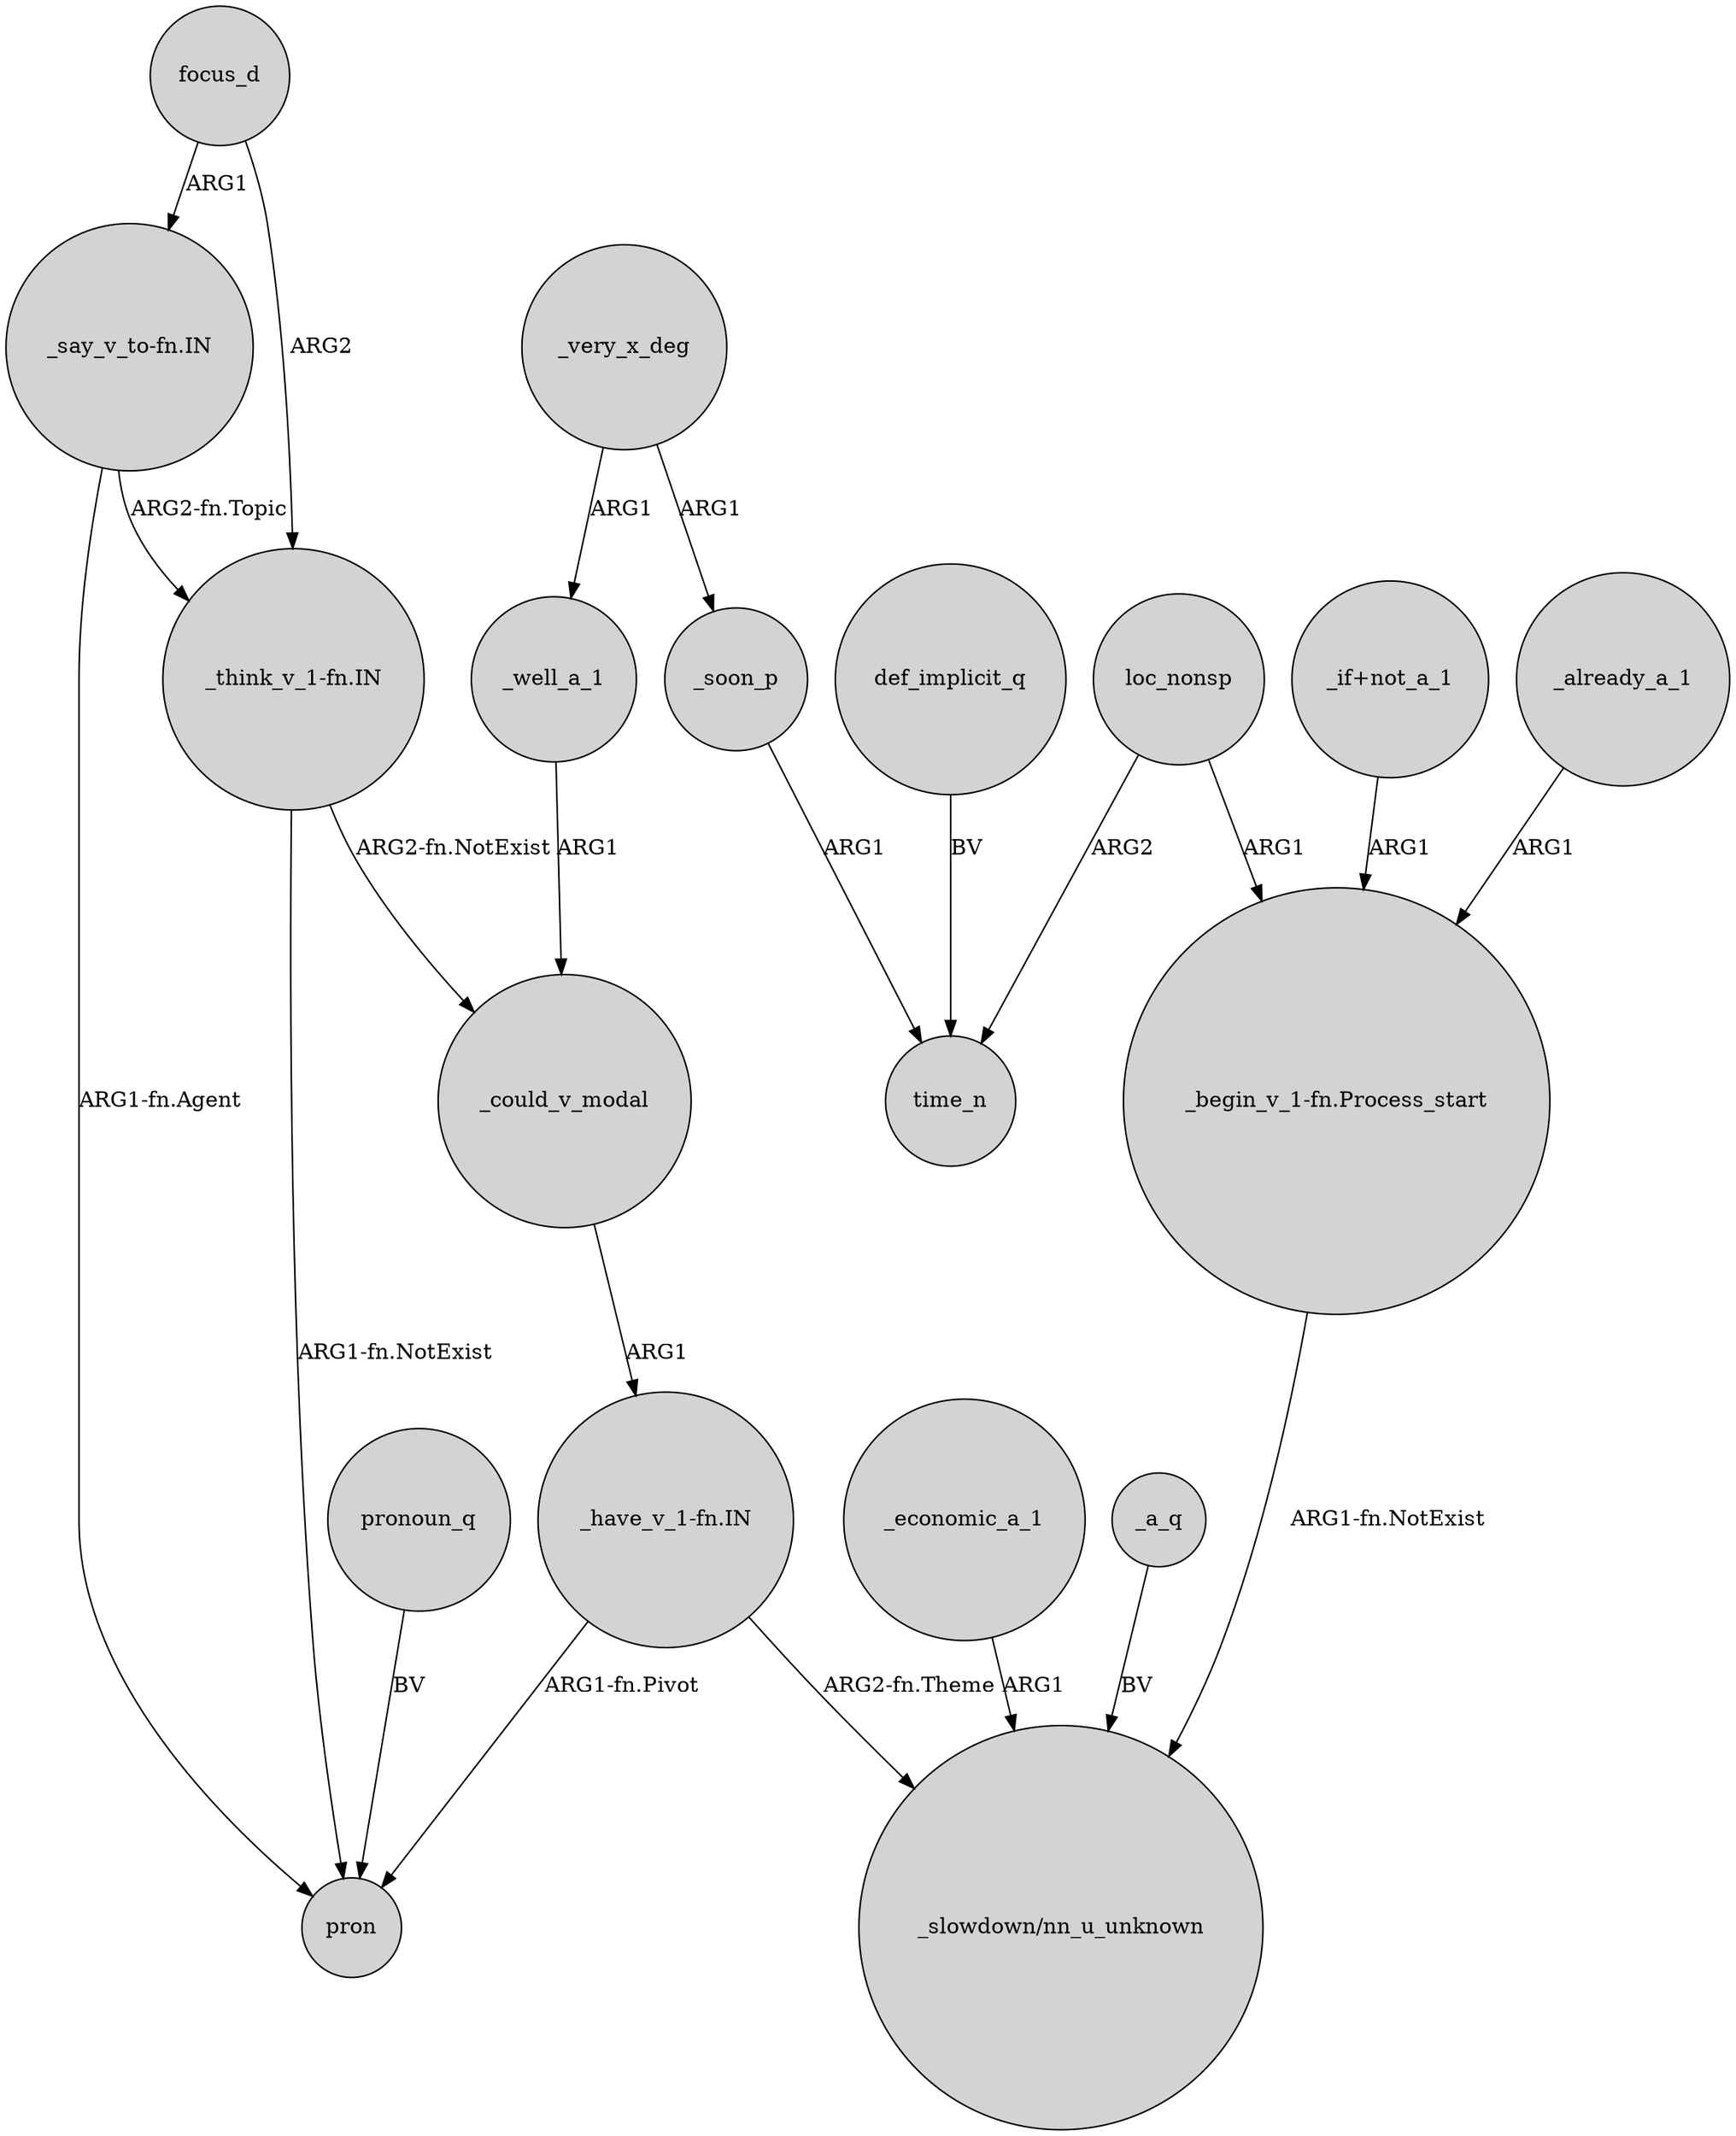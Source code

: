 digraph {
	node [shape=circle style=filled]
	focus_d -> "_think_v_1-fn.IN" [label=ARG2]
	_very_x_deg -> _well_a_1 [label=ARG1]
	"_think_v_1-fn.IN" -> pron [label="ARG1-fn.NotExist"]
	"_have_v_1-fn.IN" -> "_slowdown/nn_u_unknown" [label="ARG2-fn.Theme"]
	"_think_v_1-fn.IN" -> _could_v_modal [label="ARG2-fn.NotExist"]
	"_say_v_to-fn.IN" -> "_think_v_1-fn.IN" [label="ARG2-fn.Topic"]
	"_have_v_1-fn.IN" -> pron [label="ARG1-fn.Pivot"]
	focus_d -> "_say_v_to-fn.IN" [label=ARG1]
	loc_nonsp -> time_n [label=ARG2]
	_well_a_1 -> _could_v_modal [label=ARG1]
	pronoun_q -> pron [label=BV]
	_could_v_modal -> "_have_v_1-fn.IN" [label=ARG1]
	_very_x_deg -> _soon_p [label=ARG1]
	_economic_a_1 -> "_slowdown/nn_u_unknown" [label=ARG1]
	_a_q -> "_slowdown/nn_u_unknown" [label=BV]
	"_say_v_to-fn.IN" -> pron [label="ARG1-fn.Agent"]
	_soon_p -> time_n [label=ARG1]
	"_if+not_a_1" -> "_begin_v_1-fn.Process_start" [label=ARG1]
	_already_a_1 -> "_begin_v_1-fn.Process_start" [label=ARG1]
	"_begin_v_1-fn.Process_start" -> "_slowdown/nn_u_unknown" [label="ARG1-fn.NotExist"]
	loc_nonsp -> "_begin_v_1-fn.Process_start" [label=ARG1]
	def_implicit_q -> time_n [label=BV]
}
